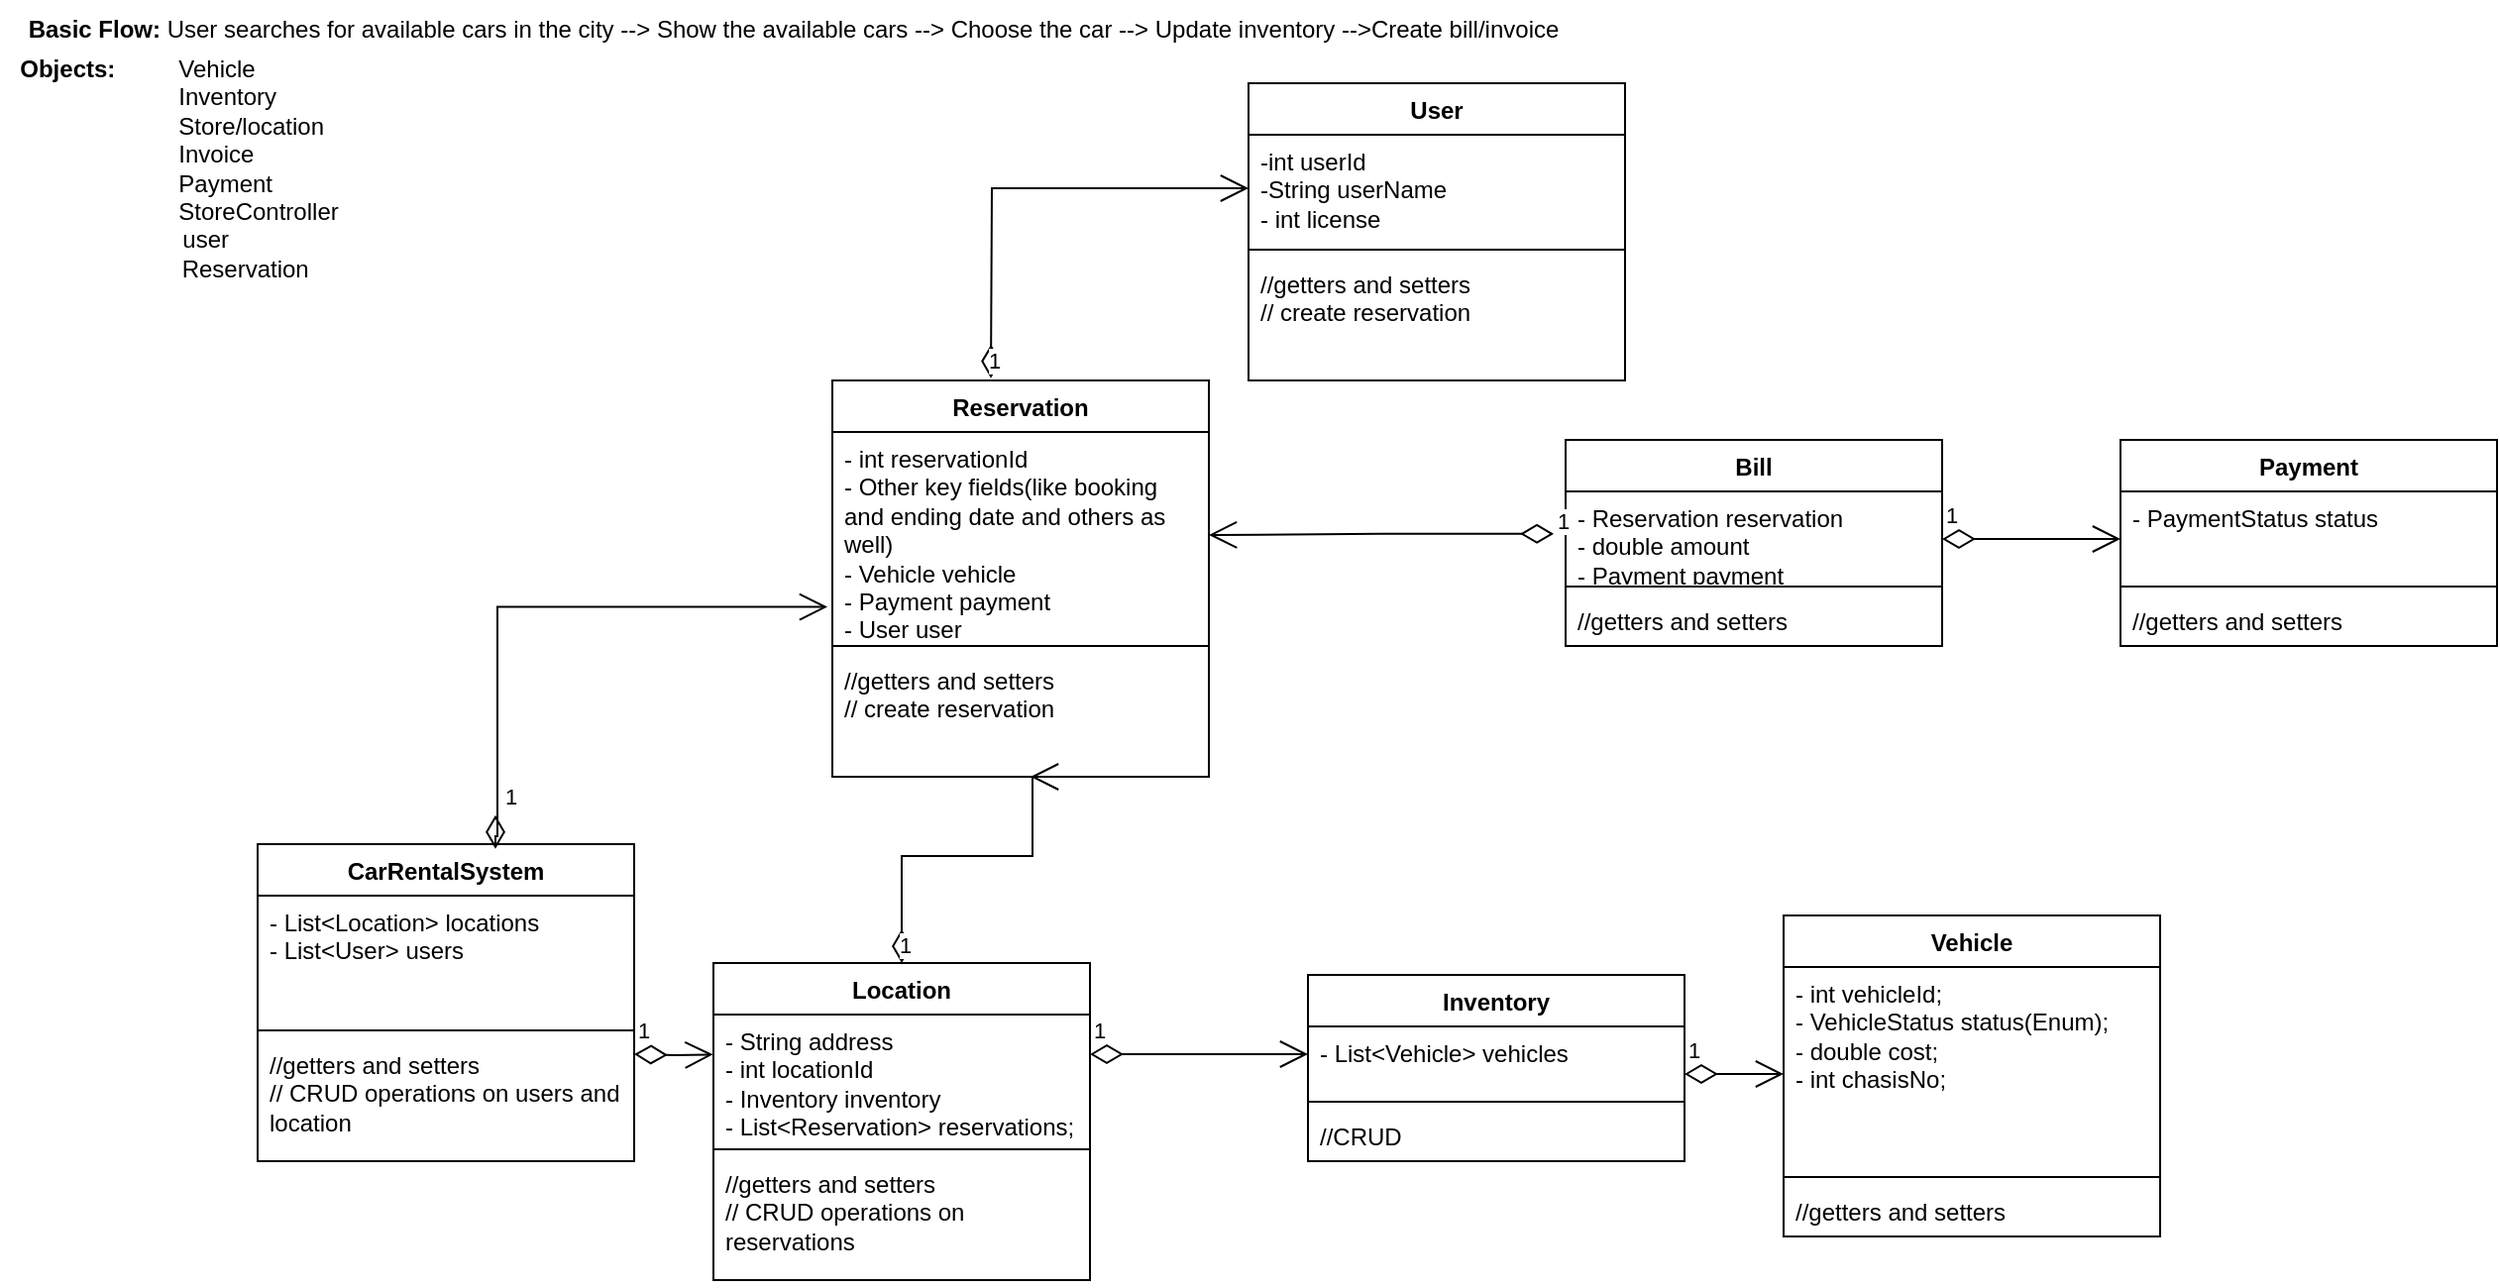<mxfile version="26.2.12">
  <diagram name="Page-1" id="juIZ8XBwf-0xkL1UnfDi">
    <mxGraphModel dx="2259" dy="791" grid="1" gridSize="10" guides="1" tooltips="1" connect="1" arrows="1" fold="1" page="1" pageScale="1" pageWidth="827" pageHeight="1169" math="0" shadow="0">
      <root>
        <mxCell id="0" />
        <mxCell id="1" parent="0" />
        <mxCell id="RXL6646YPfsCO8MH0nT3-1" value="&lt;b&gt;Basic Flow: &lt;/b&gt;User searches for available cars in the city --&amp;gt; Show the available cars --&amp;gt; Choose the car --&amp;gt; Update inventory --&amp;gt;Create bill/invoice" style="text;html=1;align=center;verticalAlign=middle;resizable=0;points=[];autosize=1;strokeColor=none;fillColor=none;" vertex="1" parent="1">
          <mxGeometry x="-360" y="18" width="800" height="30" as="geometry" />
        </mxCell>
        <mxCell id="RXL6646YPfsCO8MH0nT3-2" value="&lt;div style=&quot;text-align: left;&quot;&gt;&lt;b&gt;Objects:&amp;nbsp;&lt;/b&gt;&lt;span style=&quot;white-space: pre;&quot;&gt;&lt;b&gt;&#x9; &lt;/b&gt;&lt;b&gt;&#x9;&lt;/b&gt;Vehicle&lt;/span&gt;&lt;/div&gt;&lt;blockquote style=&quot;margin: 0px 0px 0px 40px; border: medium; padding: 0px;&quot;&gt;&lt;blockquote style=&quot;margin: 0px 0px 0px 40px; border: medium; padding: 0px;&quot;&gt;&lt;div style=&quot;text-align: left;&quot;&gt;&lt;span style=&quot;white-space-collapse: preserve;&quot;&gt;Inventory&lt;/span&gt;&lt;/div&gt;&lt;/blockquote&gt;&lt;blockquote style=&quot;margin: 0px 0px 0px 40px; border: medium; padding: 0px;&quot;&gt;&lt;div style=&quot;text-align: left;&quot;&gt;&lt;span style=&quot;white-space-collapse: preserve;&quot;&gt;Store/location&lt;/span&gt;&lt;/div&gt;&lt;/blockquote&gt;&lt;blockquote style=&quot;margin: 0px 0px 0px 40px; border: medium; padding: 0px;&quot;&gt;&lt;div style=&quot;text-align: left;&quot;&gt;&lt;span style=&quot;white-space-collapse: preserve;&quot;&gt;Invoice&lt;/span&gt;&lt;/div&gt;&lt;/blockquote&gt;&lt;blockquote style=&quot;margin: 0px 0px 0px 40px; border: medium; padding: 0px;&quot;&gt;&lt;div style=&quot;text-align: left;&quot;&gt;&lt;span style=&quot;white-space-collapse: preserve;&quot;&gt;Payment&lt;/span&gt;&lt;/div&gt;&lt;/blockquote&gt;&lt;/blockquote&gt;&lt;div&gt;&lt;span style=&quot;white-space-collapse: preserve;&quot;&gt;&amp;nbsp;&lt;span style=&quot;white-space: pre;&quot;&gt;&#x9;&lt;/span&gt;&lt;span style=&quot;white-space: pre;&quot;&gt;&#x9;&lt;/span&gt;&lt;span style=&quot;white-space: pre;&quot;&gt;&#x9;&lt;/span&gt;StoreController&lt;/span&gt;&lt;/div&gt;&lt;div&gt;&lt;span style=&quot;white-space-collapse: preserve;&quot;&gt;&lt;span style=&quot;white-space: pre;&quot;&gt;&#x9;&lt;/span&gt;user&lt;/span&gt;&lt;/div&gt;&lt;div&gt;&lt;span style=&quot;white-space-collapse: preserve;&quot;&gt;&lt;span style=&quot;white-space: pre;&quot;&gt;&#x9;&lt;/span&gt;&lt;span style=&quot;white-space: pre;&quot;&gt;&#x9;    &lt;/span&gt;Reservation&lt;/span&gt;&lt;/div&gt;" style="text;html=1;align=center;verticalAlign=middle;resizable=0;points=[];autosize=1;strokeColor=none;fillColor=none;" vertex="1" parent="1">
          <mxGeometry x="-360" y="38" width="180" height="130" as="geometry" />
        </mxCell>
        <mxCell id="RXL6646YPfsCO8MH0nT3-8" value="Vehicle" style="swimlane;fontStyle=1;align=center;verticalAlign=top;childLayout=stackLayout;horizontal=1;startSize=26;horizontalStack=0;resizeParent=1;resizeParentMax=0;resizeLast=0;collapsible=1;marginBottom=0;whiteSpace=wrap;html=1;" vertex="1" parent="1">
          <mxGeometry x="540" y="480" width="190" height="162" as="geometry" />
        </mxCell>
        <mxCell id="RXL6646YPfsCO8MH0nT3-9" value="- int vehicleId;&lt;div&gt;- VehicleStatus status(Enum);&lt;/div&gt;&lt;div&gt;- double cost;&lt;/div&gt;&lt;div&gt;- int chasisNo;&lt;/div&gt;" style="text;strokeColor=none;fillColor=none;align=left;verticalAlign=top;spacingLeft=4;spacingRight=4;overflow=hidden;rotatable=0;points=[[0,0.5],[1,0.5]];portConstraint=eastwest;whiteSpace=wrap;html=1;" vertex="1" parent="RXL6646YPfsCO8MH0nT3-8">
          <mxGeometry y="26" width="190" height="102" as="geometry" />
        </mxCell>
        <mxCell id="RXL6646YPfsCO8MH0nT3-10" value="" style="line;strokeWidth=1;fillColor=none;align=left;verticalAlign=middle;spacingTop=-1;spacingLeft=3;spacingRight=3;rotatable=0;labelPosition=right;points=[];portConstraint=eastwest;strokeColor=inherit;" vertex="1" parent="RXL6646YPfsCO8MH0nT3-8">
          <mxGeometry y="128" width="190" height="8" as="geometry" />
        </mxCell>
        <mxCell id="RXL6646YPfsCO8MH0nT3-11" value="//getters and setters" style="text;strokeColor=none;fillColor=none;align=left;verticalAlign=top;spacingLeft=4;spacingRight=4;overflow=hidden;rotatable=0;points=[[0,0.5],[1,0.5]];portConstraint=eastwest;whiteSpace=wrap;html=1;" vertex="1" parent="RXL6646YPfsCO8MH0nT3-8">
          <mxGeometry y="136" width="190" height="26" as="geometry" />
        </mxCell>
        <mxCell id="RXL6646YPfsCO8MH0nT3-12" value="Inventory" style="swimlane;fontStyle=1;align=center;verticalAlign=top;childLayout=stackLayout;horizontal=1;startSize=26;horizontalStack=0;resizeParent=1;resizeParentMax=0;resizeLast=0;collapsible=1;marginBottom=0;whiteSpace=wrap;html=1;" vertex="1" parent="1">
          <mxGeometry x="300" y="510" width="190" height="94" as="geometry" />
        </mxCell>
        <mxCell id="RXL6646YPfsCO8MH0nT3-13" value="- List&amp;lt;Vehicle&amp;gt; vehicles" style="text;strokeColor=none;fillColor=none;align=left;verticalAlign=top;spacingLeft=4;spacingRight=4;overflow=hidden;rotatable=0;points=[[0,0.5],[1,0.5]];portConstraint=eastwest;whiteSpace=wrap;html=1;" vertex="1" parent="RXL6646YPfsCO8MH0nT3-12">
          <mxGeometry y="26" width="190" height="34" as="geometry" />
        </mxCell>
        <mxCell id="RXL6646YPfsCO8MH0nT3-14" value="" style="line;strokeWidth=1;fillColor=none;align=left;verticalAlign=middle;spacingTop=-1;spacingLeft=3;spacingRight=3;rotatable=0;labelPosition=right;points=[];portConstraint=eastwest;strokeColor=inherit;" vertex="1" parent="RXL6646YPfsCO8MH0nT3-12">
          <mxGeometry y="60" width="190" height="8" as="geometry" />
        </mxCell>
        <mxCell id="RXL6646YPfsCO8MH0nT3-15" value="//CRUD" style="text;strokeColor=none;fillColor=none;align=left;verticalAlign=top;spacingLeft=4;spacingRight=4;overflow=hidden;rotatable=0;points=[[0,0.5],[1,0.5]];portConstraint=eastwest;whiteSpace=wrap;html=1;" vertex="1" parent="RXL6646YPfsCO8MH0nT3-12">
          <mxGeometry y="68" width="190" height="26" as="geometry" />
        </mxCell>
        <mxCell id="RXL6646YPfsCO8MH0nT3-16" value="1" style="endArrow=open;html=1;endSize=12;startArrow=diamondThin;startSize=14;startFill=0;edgeStyle=orthogonalEdgeStyle;align=left;verticalAlign=bottom;rounded=0;" edge="1" parent="1">
          <mxGeometry x="-1" y="3" relative="1" as="geometry">
            <mxPoint x="490" y="560" as="sourcePoint" />
            <mxPoint x="540" y="560" as="targetPoint" />
          </mxGeometry>
        </mxCell>
        <mxCell id="RXL6646YPfsCO8MH0nT3-17" value="Location" style="swimlane;fontStyle=1;align=center;verticalAlign=top;childLayout=stackLayout;horizontal=1;startSize=26;horizontalStack=0;resizeParent=1;resizeParentMax=0;resizeLast=0;collapsible=1;marginBottom=0;whiteSpace=wrap;html=1;" vertex="1" parent="1">
          <mxGeometry y="504" width="190" height="160" as="geometry" />
        </mxCell>
        <mxCell id="RXL6646YPfsCO8MH0nT3-34" value="1" style="endArrow=open;html=1;endSize=12;startArrow=diamondThin;startSize=14;startFill=0;edgeStyle=orthogonalEdgeStyle;align=left;verticalAlign=bottom;rounded=0;entryX=-0.001;entryY=0.315;entryDx=0;entryDy=0;entryPerimeter=0;" edge="1" parent="RXL6646YPfsCO8MH0nT3-17" target="RXL6646YPfsCO8MH0nT3-18">
          <mxGeometry x="-1" y="3" relative="1" as="geometry">
            <mxPoint x="-40" y="46" as="sourcePoint" />
            <mxPoint x="120" y="46" as="targetPoint" />
          </mxGeometry>
        </mxCell>
        <mxCell id="RXL6646YPfsCO8MH0nT3-18" value="- String address&lt;div&gt;- int locationId&lt;/div&gt;&lt;div&gt;- Inventory inventory&lt;/div&gt;&lt;div&gt;- List&amp;lt;Reservation&amp;gt; reservations;&lt;/div&gt;" style="text;strokeColor=none;fillColor=none;align=left;verticalAlign=top;spacingLeft=4;spacingRight=4;overflow=hidden;rotatable=0;points=[[0,0.5],[1,0.5]];portConstraint=eastwest;whiteSpace=wrap;html=1;" vertex="1" parent="RXL6646YPfsCO8MH0nT3-17">
          <mxGeometry y="26" width="190" height="64" as="geometry" />
        </mxCell>
        <mxCell id="RXL6646YPfsCO8MH0nT3-19" value="" style="line;strokeWidth=1;fillColor=none;align=left;verticalAlign=middle;spacingTop=-1;spacingLeft=3;spacingRight=3;rotatable=0;labelPosition=right;points=[];portConstraint=eastwest;strokeColor=inherit;" vertex="1" parent="RXL6646YPfsCO8MH0nT3-17">
          <mxGeometry y="90" width="190" height="8" as="geometry" />
        </mxCell>
        <mxCell id="RXL6646YPfsCO8MH0nT3-20" value="//getters and setters&lt;div&gt;// CRUD operations on reservations&lt;/div&gt;" style="text;strokeColor=none;fillColor=none;align=left;verticalAlign=top;spacingLeft=4;spacingRight=4;overflow=hidden;rotatable=0;points=[[0,0.5],[1,0.5]];portConstraint=eastwest;whiteSpace=wrap;html=1;" vertex="1" parent="RXL6646YPfsCO8MH0nT3-17">
          <mxGeometry y="98" width="190" height="62" as="geometry" />
        </mxCell>
        <mxCell id="RXL6646YPfsCO8MH0nT3-22" value="1" style="endArrow=open;html=1;endSize=12;startArrow=diamondThin;startSize=14;startFill=0;edgeStyle=orthogonalEdgeStyle;align=left;verticalAlign=bottom;rounded=0;" edge="1" parent="1">
          <mxGeometry x="-1" y="3" relative="1" as="geometry">
            <mxPoint x="190" y="550" as="sourcePoint" />
            <mxPoint x="300" y="550" as="targetPoint" />
          </mxGeometry>
        </mxCell>
        <mxCell id="RXL6646YPfsCO8MH0nT3-23" value="Reservation" style="swimlane;fontStyle=1;align=center;verticalAlign=top;childLayout=stackLayout;horizontal=1;startSize=26;horizontalStack=0;resizeParent=1;resizeParentMax=0;resizeLast=0;collapsible=1;marginBottom=0;whiteSpace=wrap;html=1;" vertex="1" parent="1">
          <mxGeometry x="60" y="210" width="190" height="200" as="geometry" />
        </mxCell>
        <mxCell id="RXL6646YPfsCO8MH0nT3-24" value="- int reservationId&lt;div&gt;- Other key fields(like booking and ending date and others as well)&lt;/div&gt;&lt;div&gt;- Vehicle vehicle&lt;/div&gt;&lt;div&gt;- Payment payment&lt;/div&gt;&lt;div&gt;- User user&lt;/div&gt;" style="text;strokeColor=none;fillColor=none;align=left;verticalAlign=top;spacingLeft=4;spacingRight=4;overflow=hidden;rotatable=0;points=[[0,0.5],[1,0.5]];portConstraint=eastwest;whiteSpace=wrap;html=1;" vertex="1" parent="RXL6646YPfsCO8MH0nT3-23">
          <mxGeometry y="26" width="190" height="104" as="geometry" />
        </mxCell>
        <mxCell id="RXL6646YPfsCO8MH0nT3-25" value="" style="line;strokeWidth=1;fillColor=none;align=left;verticalAlign=middle;spacingTop=-1;spacingLeft=3;spacingRight=3;rotatable=0;labelPosition=right;points=[];portConstraint=eastwest;strokeColor=inherit;" vertex="1" parent="RXL6646YPfsCO8MH0nT3-23">
          <mxGeometry y="130" width="190" height="8" as="geometry" />
        </mxCell>
        <mxCell id="RXL6646YPfsCO8MH0nT3-26" value="//getters and setters&lt;div&gt;// create reservation&lt;/div&gt;" style="text;strokeColor=none;fillColor=none;align=left;verticalAlign=top;spacingLeft=4;spacingRight=4;overflow=hidden;rotatable=0;points=[[0,0.5],[1,0.5]];portConstraint=eastwest;whiteSpace=wrap;html=1;" vertex="1" parent="RXL6646YPfsCO8MH0nT3-23">
          <mxGeometry y="138" width="190" height="62" as="geometry" />
        </mxCell>
        <mxCell id="RXL6646YPfsCO8MH0nT3-27" value="1" style="endArrow=open;html=1;endSize=12;startArrow=diamondThin;startSize=14;startFill=0;edgeStyle=orthogonalEdgeStyle;align=left;verticalAlign=bottom;rounded=0;" edge="1" parent="1" source="RXL6646YPfsCO8MH0nT3-17">
          <mxGeometry x="-1" y="3" relative="1" as="geometry">
            <mxPoint x="270" y="450" as="sourcePoint" />
            <mxPoint x="160" y="410" as="targetPoint" />
            <Array as="points">
              <mxPoint x="95" y="450" />
              <mxPoint x="161" y="450" />
              <mxPoint x="161" y="410" />
            </Array>
            <mxPoint as="offset" />
          </mxGeometry>
        </mxCell>
        <mxCell id="RXL6646YPfsCO8MH0nT3-29" value="CarRentalSystem" style="swimlane;fontStyle=1;align=center;verticalAlign=top;childLayout=stackLayout;horizontal=1;startSize=26;horizontalStack=0;resizeParent=1;resizeParentMax=0;resizeLast=0;collapsible=1;marginBottom=0;whiteSpace=wrap;html=1;" vertex="1" parent="1">
          <mxGeometry x="-230" y="444" width="190" height="160" as="geometry" />
        </mxCell>
        <mxCell id="RXL6646YPfsCO8MH0nT3-30" value="- List&amp;lt;Location&amp;gt; locations&lt;div&gt;- List&amp;lt;User&amp;gt; users&lt;/div&gt;" style="text;strokeColor=none;fillColor=none;align=left;verticalAlign=top;spacingLeft=4;spacingRight=4;overflow=hidden;rotatable=0;points=[[0,0.5],[1,0.5]];portConstraint=eastwest;whiteSpace=wrap;html=1;" vertex="1" parent="RXL6646YPfsCO8MH0nT3-29">
          <mxGeometry y="26" width="190" height="64" as="geometry" />
        </mxCell>
        <mxCell id="RXL6646YPfsCO8MH0nT3-31" value="" style="line;strokeWidth=1;fillColor=none;align=left;verticalAlign=middle;spacingTop=-1;spacingLeft=3;spacingRight=3;rotatable=0;labelPosition=right;points=[];portConstraint=eastwest;strokeColor=inherit;" vertex="1" parent="RXL6646YPfsCO8MH0nT3-29">
          <mxGeometry y="90" width="190" height="8" as="geometry" />
        </mxCell>
        <mxCell id="RXL6646YPfsCO8MH0nT3-32" value="//getters and setters&lt;div&gt;// CRUD operations on users and location&lt;/div&gt;" style="text;strokeColor=none;fillColor=none;align=left;verticalAlign=top;spacingLeft=4;spacingRight=4;overflow=hidden;rotatable=0;points=[[0,0.5],[1,0.5]];portConstraint=eastwest;whiteSpace=wrap;html=1;" vertex="1" parent="RXL6646YPfsCO8MH0nT3-29">
          <mxGeometry y="98" width="190" height="62" as="geometry" />
        </mxCell>
        <mxCell id="RXL6646YPfsCO8MH0nT3-33" value="1" style="endArrow=open;html=1;endSize=12;startArrow=diamondThin;startSize=14;startFill=0;edgeStyle=orthogonalEdgeStyle;align=left;verticalAlign=bottom;rounded=0;entryX=-0.013;entryY=0.849;entryDx=0;entryDy=0;entryPerimeter=0;" edge="1" parent="1" target="RXL6646YPfsCO8MH0nT3-24">
          <mxGeometry x="-1" y="3" relative="1" as="geometry">
            <mxPoint x="-110" y="429.41" as="sourcePoint" />
            <mxPoint y="429.41" as="targetPoint" />
            <Array as="points">
              <mxPoint x="-110" y="440" />
              <mxPoint x="-109" y="324" />
            </Array>
          </mxGeometry>
        </mxCell>
        <mxCell id="RXL6646YPfsCO8MH0nT3-36" value="Bill" style="swimlane;fontStyle=1;align=center;verticalAlign=top;childLayout=stackLayout;horizontal=1;startSize=26;horizontalStack=0;resizeParent=1;resizeParentMax=0;resizeLast=0;collapsible=1;marginBottom=0;whiteSpace=wrap;html=1;" vertex="1" parent="1">
          <mxGeometry x="430" y="240" width="190" height="104" as="geometry" />
        </mxCell>
        <mxCell id="RXL6646YPfsCO8MH0nT3-37" value="- Reservation reservation&lt;div&gt;- double amount&lt;/div&gt;&lt;div&gt;- Payment payment&lt;/div&gt;" style="text;strokeColor=none;fillColor=none;align=left;verticalAlign=top;spacingLeft=4;spacingRight=4;overflow=hidden;rotatable=0;points=[[0,0.5],[1,0.5]];portConstraint=eastwest;whiteSpace=wrap;html=1;" vertex="1" parent="RXL6646YPfsCO8MH0nT3-36">
          <mxGeometry y="26" width="190" height="44" as="geometry" />
        </mxCell>
        <mxCell id="RXL6646YPfsCO8MH0nT3-40" value="1" style="endArrow=open;html=1;endSize=12;startArrow=diamondThin;startSize=14;startFill=0;edgeStyle=orthogonalEdgeStyle;align=left;verticalAlign=bottom;rounded=0;entryX=1;entryY=0.5;entryDx=0;entryDy=0;" edge="1" parent="RXL6646YPfsCO8MH0nT3-36" target="RXL6646YPfsCO8MH0nT3-24">
          <mxGeometry x="-1" y="3" relative="1" as="geometry">
            <mxPoint x="-6" y="47.41" as="sourcePoint" />
            <mxPoint x="154" y="47.41" as="targetPoint" />
            <Array as="points">
              <mxPoint x="-93" y="47" />
            </Array>
          </mxGeometry>
        </mxCell>
        <mxCell id="RXL6646YPfsCO8MH0nT3-38" value="" style="line;strokeWidth=1;fillColor=none;align=left;verticalAlign=middle;spacingTop=-1;spacingLeft=3;spacingRight=3;rotatable=0;labelPosition=right;points=[];portConstraint=eastwest;strokeColor=inherit;" vertex="1" parent="RXL6646YPfsCO8MH0nT3-36">
          <mxGeometry y="70" width="190" height="8" as="geometry" />
        </mxCell>
        <mxCell id="RXL6646YPfsCO8MH0nT3-39" value="//getters and setters" style="text;strokeColor=none;fillColor=none;align=left;verticalAlign=top;spacingLeft=4;spacingRight=4;overflow=hidden;rotatable=0;points=[[0,0.5],[1,0.5]];portConstraint=eastwest;whiteSpace=wrap;html=1;" vertex="1" parent="RXL6646YPfsCO8MH0nT3-36">
          <mxGeometry y="78" width="190" height="26" as="geometry" />
        </mxCell>
        <mxCell id="RXL6646YPfsCO8MH0nT3-42" value="Payment" style="swimlane;fontStyle=1;align=center;verticalAlign=top;childLayout=stackLayout;horizontal=1;startSize=26;horizontalStack=0;resizeParent=1;resizeParentMax=0;resizeLast=0;collapsible=1;marginBottom=0;whiteSpace=wrap;html=1;" vertex="1" parent="1">
          <mxGeometry x="710" y="240" width="190" height="104" as="geometry" />
        </mxCell>
        <mxCell id="RXL6646YPfsCO8MH0nT3-43" value="- PaymentStatus status" style="text;strokeColor=none;fillColor=none;align=left;verticalAlign=top;spacingLeft=4;spacingRight=4;overflow=hidden;rotatable=0;points=[[0,0.5],[1,0.5]];portConstraint=eastwest;whiteSpace=wrap;html=1;" vertex="1" parent="RXL6646YPfsCO8MH0nT3-42">
          <mxGeometry y="26" width="190" height="44" as="geometry" />
        </mxCell>
        <mxCell id="RXL6646YPfsCO8MH0nT3-45" value="" style="line;strokeWidth=1;fillColor=none;align=left;verticalAlign=middle;spacingTop=-1;spacingLeft=3;spacingRight=3;rotatable=0;labelPosition=right;points=[];portConstraint=eastwest;strokeColor=inherit;" vertex="1" parent="RXL6646YPfsCO8MH0nT3-42">
          <mxGeometry y="70" width="190" height="8" as="geometry" />
        </mxCell>
        <mxCell id="RXL6646YPfsCO8MH0nT3-46" value="//getters and setters" style="text;strokeColor=none;fillColor=none;align=left;verticalAlign=top;spacingLeft=4;spacingRight=4;overflow=hidden;rotatable=0;points=[[0,0.5],[1,0.5]];portConstraint=eastwest;whiteSpace=wrap;html=1;" vertex="1" parent="RXL6646YPfsCO8MH0nT3-42">
          <mxGeometry y="78" width="190" height="26" as="geometry" />
        </mxCell>
        <mxCell id="RXL6646YPfsCO8MH0nT3-47" value="1" style="endArrow=open;html=1;endSize=12;startArrow=diamondThin;startSize=14;startFill=0;edgeStyle=orthogonalEdgeStyle;align=left;verticalAlign=bottom;rounded=0;" edge="1" parent="1">
          <mxGeometry x="-1" y="3" relative="1" as="geometry">
            <mxPoint x="620" y="290" as="sourcePoint" />
            <mxPoint x="710" y="290" as="targetPoint" />
          </mxGeometry>
        </mxCell>
        <mxCell id="RXL6646YPfsCO8MH0nT3-48" value="User" style="swimlane;fontStyle=1;align=center;verticalAlign=top;childLayout=stackLayout;horizontal=1;startSize=26;horizontalStack=0;resizeParent=1;resizeParentMax=0;resizeLast=0;collapsible=1;marginBottom=0;whiteSpace=wrap;html=1;" vertex="1" parent="1">
          <mxGeometry x="270" y="60" width="190" height="150" as="geometry" />
        </mxCell>
        <mxCell id="RXL6646YPfsCO8MH0nT3-49" value="-int userId&lt;div&gt;-String userName&lt;/div&gt;&lt;div&gt;- int license&lt;/div&gt;" style="text;strokeColor=none;fillColor=none;align=left;verticalAlign=top;spacingLeft=4;spacingRight=4;overflow=hidden;rotatable=0;points=[[0,0.5],[1,0.5]];portConstraint=eastwest;whiteSpace=wrap;html=1;" vertex="1" parent="RXL6646YPfsCO8MH0nT3-48">
          <mxGeometry y="26" width="190" height="54" as="geometry" />
        </mxCell>
        <mxCell id="RXL6646YPfsCO8MH0nT3-50" value="" style="line;strokeWidth=1;fillColor=none;align=left;verticalAlign=middle;spacingTop=-1;spacingLeft=3;spacingRight=3;rotatable=0;labelPosition=right;points=[];portConstraint=eastwest;strokeColor=inherit;" vertex="1" parent="RXL6646YPfsCO8MH0nT3-48">
          <mxGeometry y="80" width="190" height="8" as="geometry" />
        </mxCell>
        <mxCell id="RXL6646YPfsCO8MH0nT3-51" value="//getters and setters&lt;div&gt;// create reservation&lt;/div&gt;" style="text;strokeColor=none;fillColor=none;align=left;verticalAlign=top;spacingLeft=4;spacingRight=4;overflow=hidden;rotatable=0;points=[[0,0.5],[1,0.5]];portConstraint=eastwest;whiteSpace=wrap;html=1;" vertex="1" parent="RXL6646YPfsCO8MH0nT3-48">
          <mxGeometry y="88" width="190" height="62" as="geometry" />
        </mxCell>
        <mxCell id="RXL6646YPfsCO8MH0nT3-52" value="1" style="endArrow=open;html=1;endSize=12;startArrow=diamondThin;startSize=14;startFill=0;edgeStyle=orthogonalEdgeStyle;align=left;verticalAlign=bottom;rounded=0;" edge="1" parent="1" target="RXL6646YPfsCO8MH0nT3-49">
          <mxGeometry x="-1" y="3" relative="1" as="geometry">
            <mxPoint x="140" y="208.82" as="sourcePoint" />
            <mxPoint x="300" y="208.82" as="targetPoint" />
          </mxGeometry>
        </mxCell>
      </root>
    </mxGraphModel>
  </diagram>
</mxfile>
